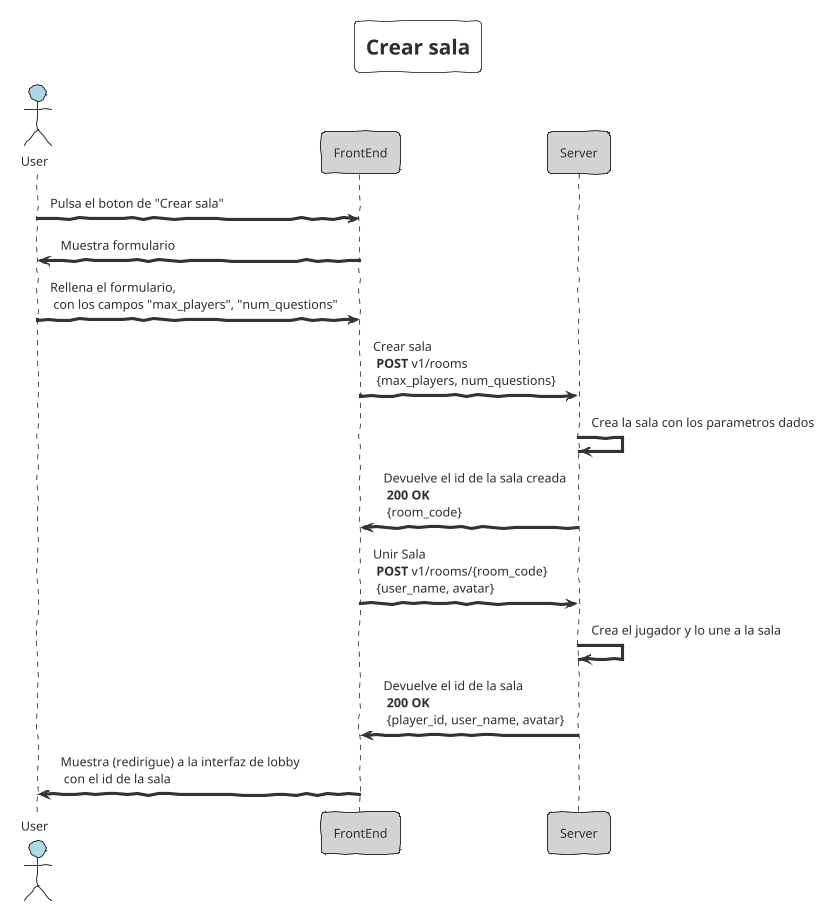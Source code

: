 @startuml Create Room
!theme sketchy-outline

title Crear sala
actor User #LightBlue
participant FrontEnd #LightGray
participant Server #LightGray

User -> FrontEnd: Pulsa el boton de "Crear sala"
FrontEnd -> User: Muestra formulario

User -> FrontEnd: Rellena el formulario, \n con los campos "max_players", "num_questions"

FrontEnd -> Server: Crear sala\n **POST** v1/rooms\n {max_players, num_questions}
Server -> Server: Crea la sala con los parametros dados
Server -> FrontEnd: Devuelve el id de la sala creada\n **200 OK**\n {room_code}

FrontEnd -> Server: Unir Sala\n **POST** v1/rooms/{room_code} \n {user_name, avatar}
Server -> Server: Crea el jugador y lo une a la sala
Server -> FrontEnd: Devuelve el id de la sala\n **200 OK**\n {player_id, user_name, avatar}


FrontEnd -> User: Muestra (redirigue) a la interfaz de lobby\n con el id de la sala


@endumlc